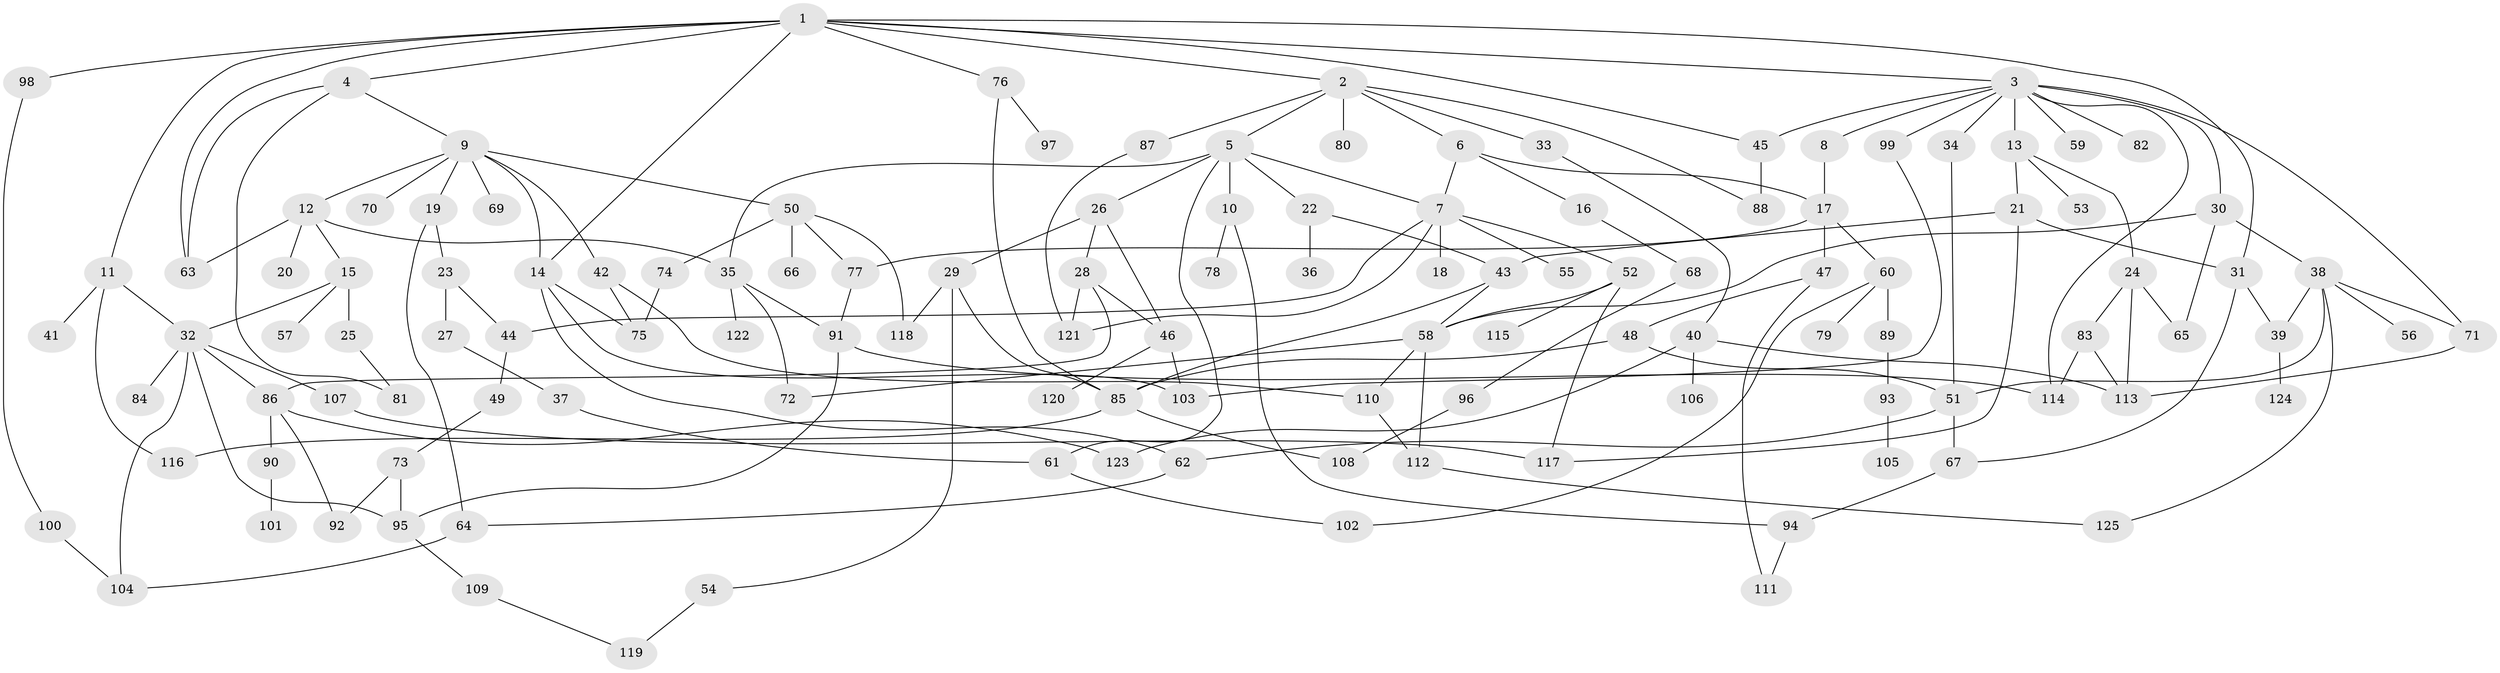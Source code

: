 // Generated by graph-tools (version 1.1) at 2025/13/03/09/25 04:13:32]
// undirected, 125 vertices, 185 edges
graph export_dot {
graph [start="1"]
  node [color=gray90,style=filled];
  1;
  2;
  3;
  4;
  5;
  6;
  7;
  8;
  9;
  10;
  11;
  12;
  13;
  14;
  15;
  16;
  17;
  18;
  19;
  20;
  21;
  22;
  23;
  24;
  25;
  26;
  27;
  28;
  29;
  30;
  31;
  32;
  33;
  34;
  35;
  36;
  37;
  38;
  39;
  40;
  41;
  42;
  43;
  44;
  45;
  46;
  47;
  48;
  49;
  50;
  51;
  52;
  53;
  54;
  55;
  56;
  57;
  58;
  59;
  60;
  61;
  62;
  63;
  64;
  65;
  66;
  67;
  68;
  69;
  70;
  71;
  72;
  73;
  74;
  75;
  76;
  77;
  78;
  79;
  80;
  81;
  82;
  83;
  84;
  85;
  86;
  87;
  88;
  89;
  90;
  91;
  92;
  93;
  94;
  95;
  96;
  97;
  98;
  99;
  100;
  101;
  102;
  103;
  104;
  105;
  106;
  107;
  108;
  109;
  110;
  111;
  112;
  113;
  114;
  115;
  116;
  117;
  118;
  119;
  120;
  121;
  122;
  123;
  124;
  125;
  1 -- 2;
  1 -- 3;
  1 -- 4;
  1 -- 11;
  1 -- 45;
  1 -- 76;
  1 -- 98;
  1 -- 14;
  1 -- 31;
  1 -- 63;
  2 -- 5;
  2 -- 6;
  2 -- 33;
  2 -- 80;
  2 -- 87;
  2 -- 88;
  3 -- 8;
  3 -- 13;
  3 -- 30;
  3 -- 34;
  3 -- 59;
  3 -- 71;
  3 -- 82;
  3 -- 99;
  3 -- 45;
  3 -- 114;
  4 -- 9;
  4 -- 63;
  4 -- 81;
  5 -- 7;
  5 -- 10;
  5 -- 22;
  5 -- 26;
  5 -- 61;
  5 -- 35;
  6 -- 16;
  6 -- 17;
  6 -- 7;
  7 -- 18;
  7 -- 44;
  7 -- 52;
  7 -- 55;
  7 -- 121;
  8 -- 17;
  9 -- 12;
  9 -- 14;
  9 -- 19;
  9 -- 42;
  9 -- 50;
  9 -- 69;
  9 -- 70;
  10 -- 78;
  10 -- 94;
  11 -- 32;
  11 -- 41;
  11 -- 116;
  12 -- 15;
  12 -- 20;
  12 -- 35;
  12 -- 63;
  13 -- 21;
  13 -- 24;
  13 -- 53;
  14 -- 62;
  14 -- 75;
  14 -- 103;
  15 -- 25;
  15 -- 57;
  15 -- 32;
  16 -- 68;
  17 -- 47;
  17 -- 60;
  17 -- 77;
  19 -- 23;
  19 -- 64;
  21 -- 31;
  21 -- 117;
  21 -- 43;
  22 -- 36;
  22 -- 43;
  23 -- 27;
  23 -- 44;
  24 -- 65;
  24 -- 83;
  24 -- 113;
  25 -- 81;
  26 -- 28;
  26 -- 29;
  26 -- 46;
  27 -- 37;
  28 -- 121;
  28 -- 46;
  28 -- 86;
  29 -- 54;
  29 -- 85;
  29 -- 118;
  30 -- 38;
  30 -- 58;
  30 -- 65;
  31 -- 39;
  31 -- 67;
  32 -- 84;
  32 -- 86;
  32 -- 107;
  32 -- 104;
  32 -- 95;
  33 -- 40;
  34 -- 51;
  35 -- 122;
  35 -- 72;
  35 -- 91;
  37 -- 61;
  38 -- 51;
  38 -- 56;
  38 -- 125;
  38 -- 71;
  38 -- 39;
  39 -- 124;
  40 -- 106;
  40 -- 113;
  40 -- 123;
  42 -- 110;
  42 -- 75;
  43 -- 58;
  43 -- 85;
  44 -- 49;
  45 -- 88;
  46 -- 120;
  46 -- 103;
  47 -- 48;
  47 -- 111;
  48 -- 85;
  48 -- 51;
  49 -- 73;
  50 -- 66;
  50 -- 74;
  50 -- 118;
  50 -- 77;
  51 -- 67;
  51 -- 62;
  52 -- 115;
  52 -- 117;
  52 -- 58;
  54 -- 119;
  58 -- 72;
  58 -- 110;
  58 -- 112;
  60 -- 79;
  60 -- 89;
  60 -- 102;
  61 -- 102;
  62 -- 64;
  64 -- 104;
  67 -- 94;
  68 -- 96;
  71 -- 113;
  73 -- 95;
  73 -- 92;
  74 -- 75;
  76 -- 97;
  76 -- 85;
  77 -- 91;
  83 -- 113;
  83 -- 114;
  85 -- 108;
  85 -- 116;
  86 -- 90;
  86 -- 92;
  86 -- 123;
  87 -- 121;
  89 -- 93;
  90 -- 101;
  91 -- 95;
  91 -- 114;
  93 -- 105;
  94 -- 111;
  95 -- 109;
  96 -- 108;
  98 -- 100;
  99 -- 103;
  100 -- 104;
  107 -- 117;
  109 -- 119;
  110 -- 112;
  112 -- 125;
}
